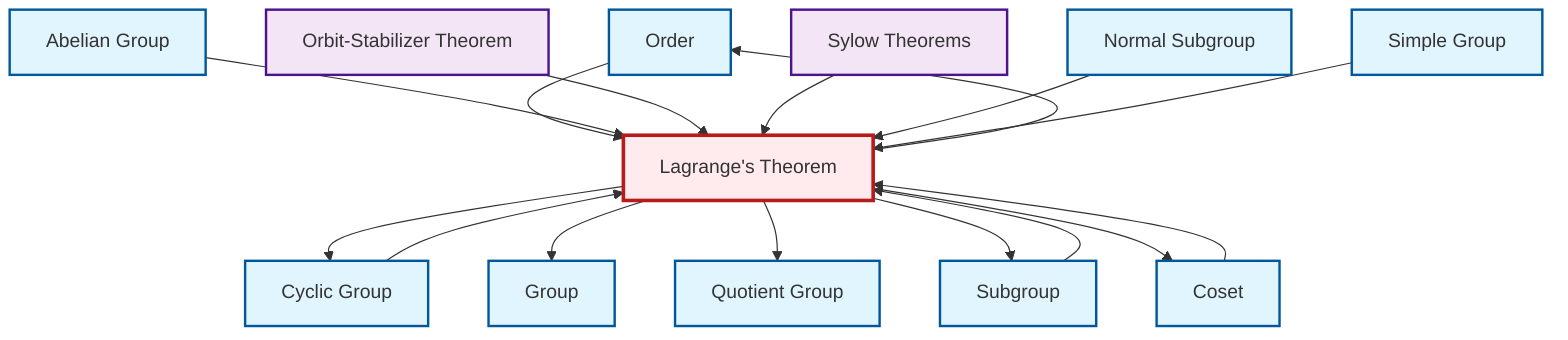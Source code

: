 graph TD
    classDef definition fill:#e1f5fe,stroke:#01579b,stroke-width:2px
    classDef theorem fill:#f3e5f5,stroke:#4a148c,stroke-width:2px
    classDef axiom fill:#fff3e0,stroke:#e65100,stroke-width:2px
    classDef example fill:#e8f5e9,stroke:#1b5e20,stroke-width:2px
    classDef current fill:#ffebee,stroke:#b71c1c,stroke-width:3px
    def-quotient-group["Quotient Group"]:::definition
    def-order["Order"]:::definition
    def-cyclic-group["Cyclic Group"]:::definition
    def-normal-subgroup["Normal Subgroup"]:::definition
    def-coset["Coset"]:::definition
    thm-sylow["Sylow Theorems"]:::theorem
    def-abelian-group["Abelian Group"]:::definition
    def-simple-group["Simple Group"]:::definition
    thm-orbit-stabilizer["Orbit-Stabilizer Theorem"]:::theorem
    def-group["Group"]:::definition
    def-subgroup["Subgroup"]:::definition
    thm-lagrange["Lagrange's Theorem"]:::theorem
    def-order --> thm-lagrange
    def-abelian-group --> thm-lagrange
    thm-lagrange --> def-order
    thm-lagrange --> def-cyclic-group
    thm-orbit-stabilizer --> thm-lagrange
    thm-sylow --> thm-lagrange
    thm-lagrange --> def-group
    thm-lagrange --> def-quotient-group
    thm-lagrange --> def-subgroup
    def-normal-subgroup --> thm-lagrange
    def-coset --> thm-lagrange
    def-subgroup --> thm-lagrange
    def-simple-group --> thm-lagrange
    thm-lagrange --> def-coset
    def-cyclic-group --> thm-lagrange
    class thm-lagrange current